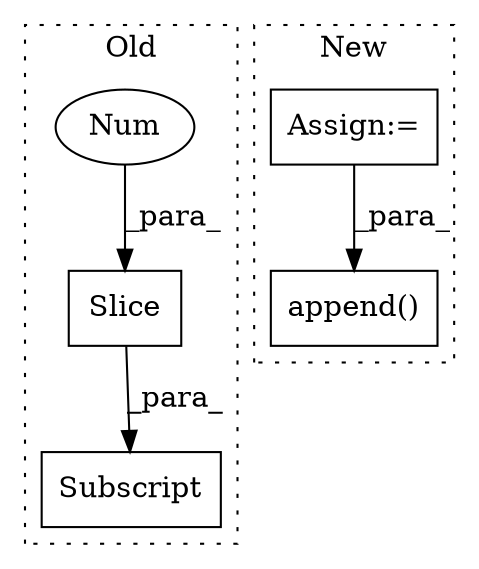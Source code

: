 digraph G {
subgraph cluster0 {
1 [label="Slice" a="80" s="3111" l="2" shape="box"];
3 [label="Num" a="76" s="3111" l="1" shape="ellipse"];
4 [label="Subscript" a="63" s="3095,0" l="19,0" shape="box"];
label = "Old";
style="dotted";
}
subgraph cluster1 {
2 [label="append()" a="75" s="3779,3885" l="42,1" shape="box"];
5 [label="Assign:=" a="68" s="3213" l="3" shape="box"];
label = "New";
style="dotted";
}
1 -> 4 [label="_para_"];
3 -> 1 [label="_para_"];
5 -> 2 [label="_para_"];
}